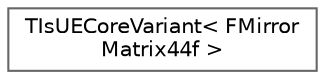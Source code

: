 digraph "Graphical Class Hierarchy"
{
 // INTERACTIVE_SVG=YES
 // LATEX_PDF_SIZE
  bgcolor="transparent";
  edge [fontname=Helvetica,fontsize=10,labelfontname=Helvetica,labelfontsize=10];
  node [fontname=Helvetica,fontsize=10,shape=box,height=0.2,width=0.4];
  rankdir="LR";
  Node0 [id="Node000000",label="TIsUECoreVariant\< FMirror\lMatrix44f \>",height=0.2,width=0.4,color="grey40", fillcolor="white", style="filled",URL="$dd/d07/structTIsUECoreVariant_3_01FMirrorMatrix44f_01_4.html",tooltip=" "];
}

